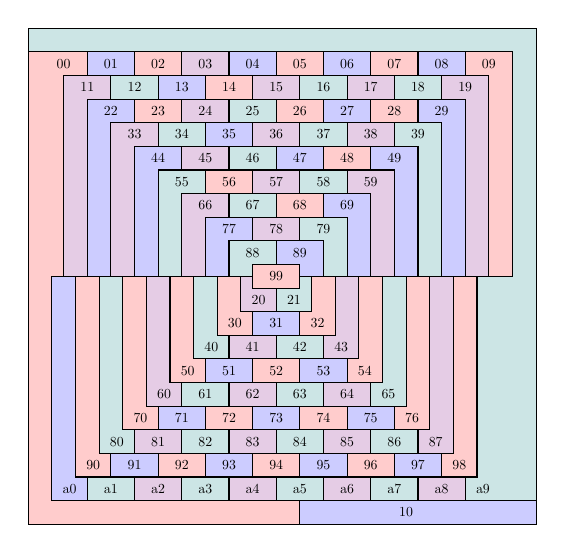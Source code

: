 \begin{tikzpicture}[scale=0.15, every node/.style={scale=0.5},
                     block1/.style={draw=black,fill=red!20},
                     block2/.style={draw=black,fill=blue!20},
                     block3/.style={draw=black,fill=teal!20},
                     block4/.style={draw=black,fill=violet!20},
                     block/.style={draw=black,fill=white},]
\draw [block2]  (-16,17) rectangle +(4,2);
\node at (-14,18) {01};
\draw [block1]  (-12,17) rectangle +(4,2);
\node at (-10,18) {02};
\draw [block4]  (-8,17) rectangle +(4,2);
\node at (-6,18) {03};
\draw [block2]  (-4,17) rectangle +(4,2);
\node at (-2,18) {04};
\draw [block1]  (0,17) rectangle +(4,2);
\node at (2,18) {05};
\draw [block2]  (4,17) rectangle +(4,2);
\node at (6,18) {06};
\draw [block1]  (8,17) rectangle +(4,2);
\node at (10,18) {07};
\draw [block2]  (12,17) rectangle +(4,2);
\node at (14,18) {08};
\draw [block3]  (-14,15) rectangle +(4,2);
\node at (-12,16) {12};
\draw [block2]  (-10,15) rectangle +(4,2);
\node at (-8,16) {13};
\draw [block1]  (-6,15) rectangle +(4,2);
\node at (-4,16) {14};
\draw [block4]  (-2,15) rectangle +(4,2);
\node at (0,16) {15};
\draw [block3]  (2,15) rectangle +(4,2);
\node at (4,16) {16};
\draw [block4]  (6,15) rectangle +(4,2);
\node at (8,16) {17};
\draw [block3]  (10,15) rectangle +(4,2);
\node at (12,16) {18};
\draw [block1]  (-12,13) rectangle +(4,2);
\node at (-10,14) {23};
\draw [block4]  (-8,13) rectangle +(4,2);
\node at (-6,14) {24};
\draw [block3]  (-4,13) rectangle +(4,2);
\node at (-2,14) {25};
\draw [block1]  (0,13) rectangle +(4,2);
\node at (2,14) {26};
\draw [block2]  (4,13) rectangle +(4,2);
\node at (6,14) {27};
\draw [block1]  (8,13) rectangle +(4,2);
\node at (10,14) {28};
\draw [block3]  (-10,11) rectangle +(4,2);
\node at (-8,12) {34};
\draw [block2]  (-6,11) rectangle +(4,2);
\node at (-4,12) {35};
\draw [block4]  (-2,11) rectangle +(4,2);
\node at (0,12) {36};
\draw [block3]  (2,11) rectangle +(4,2);
\node at (4,12) {37};
\draw [block4]  (6,11) rectangle +(4,2);
\node at (8,12) {38};
\draw [block4]  (-8,9) rectangle +(4,2);
\node at (-6,10) {45};
\draw [block3]  (-4,9) rectangle +(4,2);
\node at (-2,10) {46};
\draw [block2]  (0,9) rectangle +(4,2);
\node at (2,10) {47};
\draw [block1]  (4,9) rectangle +(4,2);
\node at (6,10) {48};
\draw [block1]  (-6,7) rectangle +(4,2);
\node at (-4,8) {56};
\draw [block4]  (-2,7) rectangle +(4,2);
\node at (0,8) {57};
\draw [block3]  (2,7) rectangle +(4,2);
\node at (4,8) {58};
\draw [block3]  (-4,5) rectangle +(4,2);
\node at (-2,6) {67};
\draw [block1]  (0,5) rectangle +(4,2);
\node at (2,6) {68};
\draw [block4]  (-2,3) rectangle +(4,2);
\node at (0,4) {78};
\draw [block2]  (-2,-5) rectangle +(4,2);
\node at (0,-4) {31};
\draw [block4]  (-4,-7) rectangle +(4,2);
\node at (-2,-6) {41};
\draw [block3]  (0,-7) rectangle +(4,2);
\node at (2,-6) {42};
\draw [block2]  (-6,-9) rectangle +(4,2);
\node at (-4,-8) {51};
\draw [block1]  (-2,-9) rectangle +(4,2);
\node at (0,-8) {52};
\draw [block2]  (2,-9) rectangle +(4,2);
\node at (4,-8) {53};
\draw [block3]  (-8,-11) rectangle +(4,2);
\node at (-6,-10) {61};
\draw [block4]  (-4,-11) rectangle +(4,2);
\node at (-2,-10) {62};
\draw [block3]  (0,-11) rectangle +(4,2);
\node at (2,-10) {63};
\draw [block4]  (4,-11) rectangle +(4,2);
\node at (6,-10) {64};
\draw [block2]  (-10,-13) rectangle +(4,2);
\node at (-8,-12) {71};
\draw [block1]  (-6,-13) rectangle +(4,2);
\node at (-4,-12) {72};
\draw [block2]  (-2,-13) rectangle +(4,2);
\node at (0,-12) {73};
\draw [block1]  (2,-13) rectangle +(4,2);
\node at (4,-12) {74};
\draw [block2]  (6,-13) rectangle +(4,2);
\node at (8,-12) {75};
\draw [block4]  (-12,-15) rectangle +(4,2);
\node at (-10,-14) {81};
\draw [block3]  (-8,-15) rectangle +(4,2);
\node at (-6,-14) {82};
\draw [block4]  (-4,-15) rectangle +(4,2);
\node at (-2,-14) {83};
\draw [block3]  (0,-15) rectangle +(4,2);
\node at (2,-14) {84};
\draw [block4]  (4,-15) rectangle +(4,2);
\node at (6,-14) {85};
\draw [block3]  (8,-15) rectangle +(4,2);
\node at (10,-14) {86};
\draw [block2]  (-14,-17) rectangle +(4,2);
\node at (-12,-16) {91};
\draw [block1]  (-10,-17) rectangle +(4,2);
\node at (-8,-16) {92};
\draw [block2]  (-6,-17) rectangle +(4,2);
\node at (-4,-16) {93};
\draw [block1]  (-2,-17) rectangle +(4,2);
\node at (0,-16) {94};
\draw [block2]  (2,-17) rectangle +(4,2);
\node at (4,-16) {95};
\draw [block1]  (6,-17) rectangle +(4,2);
\node at (8,-16) {96};
\draw [block2]  (10,-17) rectangle +(4,2);
\node at (12,-16) {97};
\draw [block3]  (-16,-19) rectangle +(4,2);
\node at (-14,-18) {a1};
\draw [block4]  (-12,-19) rectangle +(4,2);
\node at (-10,-18) {a2};
\draw [block3]  (-8,-19) rectangle +(4,2);
\node at (-6,-18) {a3};
\draw [block4]  (-4,-19) rectangle +(4,2);
\node at (-2,-18) {a4};
\draw [block3]  (0,-19) rectangle +(4,2);
\node at (2,-18) {a5};
\draw [block4]  (4,-19) rectangle +(4,2);
\node at (6,-18) {a6};
\draw [block3]  (8,-19) rectangle +(4,2);
\node at (10,-18) {a7};
\draw [block4]  (12,-19) rectangle +(4,2);
\node at (14,-18) {a8};
\draw [block3] (-21,19) -- (-21,21) -- (22,21) -- (22,-19) -- (16,-19) -- (16,-17) -- (17,-17) -- (17,0) -- (20,0) -- (20,19) -- (-21,19);
\node at (17.5,-18.0) {a9};
\draw [block1] (-21,19) -- (-21,-21) -- (2,-21) -- (2,-19) -- (-19,-19) -- (-19,0) -- (-18,0) -- (-18,17) -- (-16,17) -- (-16,19) -- (-21,19);
\node at (-18.0,18.0) {00};
\draw [block2] (2,-21) -- (2,-19) -- (22,-19) -- (22,-21) -- (2,-21);
\node at (11.0,-20.0) {10};
\draw [block1] (16,17) -- (16,19) -- (20,19) -- (20,0) -- (18,0) -- (18,17) -- (16,17);
\node at (18.0,18.0) {09};
\draw [block4] (14,15) -- (14,17) -- (18,17) -- (18,0) -- (16,0) -- (16,15) -- (14,15);
\node at (16.0,16.0) {19};
\draw [block4] (-14,15) -- (-14,17) -- (-18,17) -- (-18,0) -- (-16,0) -- (-16,15) -- (-14,15);
\node at (-16.0,16.0) {11};
\draw [block2] (12,13) -- (12,15) -- (16,15) -- (16,0) -- (14,0) -- (14,13) -- (12,13);
\node at (14.0,14.0) {29};
\draw [block2] (-12,13) -- (-12,15) -- (-16,15) -- (-16,0) -- (-14,0) -- (-14,13) -- (-12,13);
\node at (-14.0,14.0) {22};
\draw [block3] (10,11) -- (10,13) -- (14,13) -- (14,0) -- (12,0) -- (12,11) -- (10,11);
\node at (12.0,12.0) {39};
\draw [block4] (-10,11) -- (-10,13) -- (-14,13) -- (-14,0) -- (-12,0) -- (-12,11) -- (-10,11);
\node at (-12.0,12.0) {33};
\draw [block2] (8,9) -- (8,11) -- (12,11) -- (12,0) -- (10,0) -- (10,9) -- (8,9);
\node at (10.0,10.0) {49};
\draw [block2] (-8,9) -- (-8,11) -- (-12,11) -- (-12,0) -- (-10,0) -- (-10,9) -- (-8,9);
\node at (-10.0,10.0) {44};
\draw [block4] (6,7) -- (6,9) -- (10,9) -- (10,0) -- (8,0) -- (8,7) -- (6,7);
\node at (8.0,8.0) {59};
\draw [block3] (-6,7) -- (-6,9) -- (-10,9) -- (-10,0) -- (-8,0) -- (-8,7) -- (-6,7);
\node at (-8.0,8.0) {55};
\draw [block2] (4,5) -- (4,7) -- (8,7) -- (8,0) -- (6,0) -- (6,5) -- (4,5);
\node at (6.0,6.0) {69};
\draw [block4] (-4,5) -- (-4,7) -- (-8,7) -- (-8,0) -- (-6,0) -- (-6,5) -- (-4,5);
\node at (-6.0,6.0) {66};
\draw [block3] (2,3) -- (2,5) -- (6,5) -- (6,0) -- (4,0) -- (4,3) -- (2,3);
\node at (4.0,4.0) {79};
\draw [block2] (-2,3) -- (-2,5) -- (-6,5) -- (-6,0) -- (-4,0) -- (-4,3) -- (-2,3);
\node at (-4.0,4.0) {77};
\draw [block2] (0,1) -- (0,3) -- (4,3) -- (4,0) -- (2,0) -- (2,1) -- (0,1);
\node at (2.0,2.0) {89};
\draw [block3] (0,1) -- (0,3) -- (-4,3) -- (-4,0) -- (-2,0) -- (-2,1) -- (0,1);
\node at (-2.0,2.0) {88};
\draw [block4] (0,-3) -- (0,-1) -- (-1,-1) -- (-1,0) -- (-3,0) -- (-3,-3) -- (0,-3);
\node at (-1.5,-2.0) {20};
\draw [block3] (0,-3) -- (0,-1) -- (1,-1) -- (1,0) -- (3,0) -- (3,-3) -- (0,-3);
\node at (1.5,-2.0) {21};
\draw [block1] (-2,-5) -- (-2,-3) -- (-3,-3) -- (-3,0) -- (-5,0) -- (-5,-5) -- (-2,-5);
\node at (-3.5,-4.0) {30};
\draw [block1] (2,-5) -- (2,-3) -- (3,-3) -- (3,0) -- (5,0) -- (5,-5) -- (2,-5);
\node at (3.5,-4.0) {32};
\draw [block3] (-4,-7) -- (-4,-5) -- (-5,-5) -- (-5,0) -- (-7,0) -- (-7,-7) -- (-4,-7);
\node at (-5.5,-6.0) {40};
\draw [block4] (4,-7) -- (4,-5) -- (5,-5) -- (5,0) -- (7,0) -- (7,-7) -- (4,-7);
\node at (5.5,-6.0) {43};
\draw [block1] (-6,-9) -- (-6,-7) -- (-7,-7) -- (-7,0) -- (-9,0) -- (-9,-9) -- (-6,-9);
\node at (-7.5,-8.0) {50};
\draw [block1] (6,-9) -- (6,-7) -- (7,-7) -- (7,0) -- (9,0) -- (9,-9) -- (6,-9);
\node at (7.5,-8.0) {54};
\draw [block4] (-8,-11) -- (-8,-9) -- (-9,-9) -- (-9,0) -- (-11,0) -- (-11,-11) -- (-8,-11);
\node at (-9.5,-10.0) {60};
\draw [block3] (8,-11) -- (8,-9) -- (9,-9) -- (9,0) -- (11,0) -- (11,-11) -- (8,-11);
\node at (9.5,-10.0) {65};
\draw [block1] (-10,-13) -- (-10,-11) -- (-11,-11) -- (-11,0) -- (-13,0) -- (-13,-13) -- (-10,-13);
\node at (-11.5,-12.0) {70};
\draw [block1] (10,-13) -- (10,-11) -- (11,-11) -- (11,0) -- (13,0) -- (13,-13) -- (10,-13);
\node at (11.5,-12.0) {76};
\draw [block3] (-12,-15) -- (-12,-13) -- (-13,-13) -- (-13,0) -- (-15,0) -- (-15,-15) -- (-12,-15);
\node at (-13.5,-14.0) {80};
\draw [block4] (12,-15) -- (12,-13) -- (13,-13) -- (13,0) -- (15,0) -- (15,-15) -- (12,-15);
\node at (13.5,-14.0) {87};
\draw [block1] (-14,-17) -- (-14,-15) -- (-15,-15) -- (-15,0) -- (-17,0) -- (-17,-17) -- (-14,-17);
\node at (-15.5,-16.0) {90};
\draw [block1] (14,-17) -- (14,-15) -- (15,-15) -- (15,0) -- (17,0) -- (17,-17) -- (14,-17);
\node at (15.5,-16.0) {98};
\draw [block2] (-16,-19) -- (-16,-17) -- (-17,-17) -- (-17,0) -- (-19,0) -- (-19,-19) -- (-16,-19);
\node at (-17.5,-18.0) {a0};
\draw [block1]  (-2,-1) rectangle +(4,2);
\node at (0,0) {99};
\end{tikzpicture}